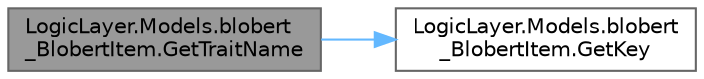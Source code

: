 digraph "LogicLayer.Models.blobert_BlobertItem.GetTraitName"
{
 // LATEX_PDF_SIZE
  bgcolor="transparent";
  edge [fontname=Helvetica,fontsize=10,labelfontname=Helvetica,labelfontsize=10];
  node [fontname=Helvetica,fontsize=10,shape=box,height=0.2,width=0.4];
  rankdir="LR";
  Node1 [id="Node000001",label="LogicLayer.Models.blobert\l_BlobertItem.GetTraitName",height=0.2,width=0.4,color="gray40", fillcolor="grey60", style="filled", fontcolor="black",tooltip="Get the name of the Trait bound to the item."];
  Node1 -> Node2 [id="edge1_Node000001_Node000002",color="steelblue1",style="solid",tooltip=" "];
  Node2 [id="Node000002",label="LogicLayer.Models.blobert\l_BlobertItem.GetKey",height=0.2,width=0.4,color="grey40", fillcolor="white", style="filled",URL="$class_logic_layer_1_1_models_1_1blobert___blobert_item.html#a8586f589359f6232cd39e5d1fa9e5485",tooltip="Retrieves the unique key of the Blobert item."];
}
